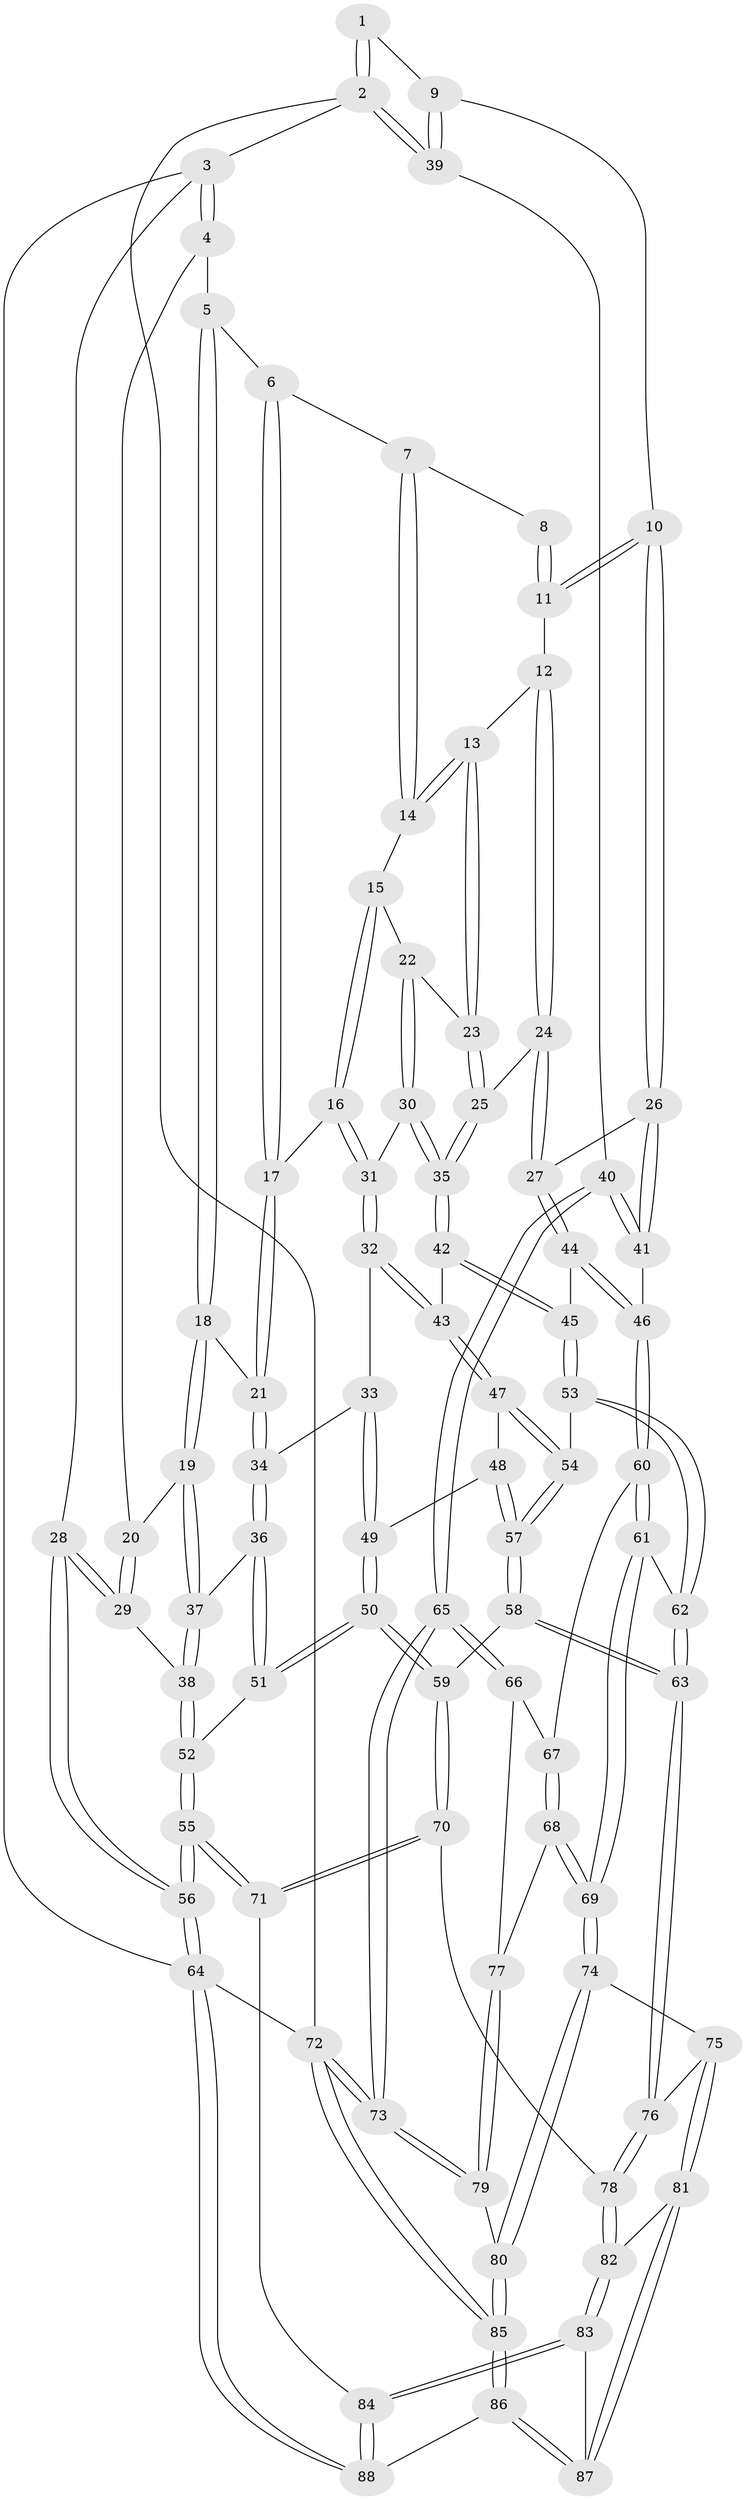 // Generated by graph-tools (version 1.1) at 2025/03/03/09/25 03:03:17]
// undirected, 88 vertices, 217 edges
graph export_dot {
graph [start="1"]
  node [color=gray90,style=filled];
  1 [pos="+0.8033402188157136+0"];
  2 [pos="+1+0"];
  3 [pos="+0+0"];
  4 [pos="+0.0931494940314947+0"];
  5 [pos="+0.19676658428992166+0"];
  6 [pos="+0.3163416170754925+0"];
  7 [pos="+0.39859848477495624+0"];
  8 [pos="+0.7041822471727365+0"];
  9 [pos="+0.9553442264487466+0.23578922297476354"];
  10 [pos="+0.8229347689734428+0.21740367147330034"];
  11 [pos="+0.7337921604914993+0.10752888605370092"];
  12 [pos="+0.6528353214334919+0.17103183781875078"];
  13 [pos="+0.6036420501183328+0.1881795714191486"];
  14 [pos="+0.4562528202806659+0.05357593555982693"];
  15 [pos="+0.46618508155612437+0.17024680231188066"];
  16 [pos="+0.4272916619042711+0.2378521670798656"];
  17 [pos="+0.3925016463697356+0.22295192401675712"];
  18 [pos="+0.22937252798439886+0.14537838817574805"];
  19 [pos="+0.16413378168678852+0.2664185896350731"];
  20 [pos="+0.07341802884524633+0.24623243135121306"];
  21 [pos="+0.2858648126134101+0.21891330853663116"];
  22 [pos="+0.548063954056396+0.23474158431484515"];
  23 [pos="+0.5643742920276763+0.23525403783743673"];
  24 [pos="+0.6605335732350365+0.3305277191284689"];
  25 [pos="+0.6056049220225759+0.3312054493904726"];
  26 [pos="+0.7501088971546185+0.32599748884452406"];
  27 [pos="+0.6696355792523919+0.33354006426106025"];
  28 [pos="+0+0.3457738899031691"];
  29 [pos="+0+0.3555709113898228"];
  30 [pos="+0.4562205584315615+0.3079090001539467"];
  31 [pos="+0.4371485669027945+0.31233670429807275"];
  32 [pos="+0.4292926226915451+0.32310565006409037"];
  33 [pos="+0.3709956318240922+0.3570357900940484"];
  34 [pos="+0.32933671425105293+0.3533723219306872"];
  35 [pos="+0.5903319859411046+0.3443409918849008"];
  36 [pos="+0.2538978152634186+0.40570375836588496"];
  37 [pos="+0.15421806195389376+0.3658147757274709"];
  38 [pos="+0.05668803742812513+0.4056262964560297"];
  39 [pos="+1+0.296831984368983"];
  40 [pos="+1+0.4018564731004733"];
  41 [pos="+0.7952011866801533+0.4458209088877115"];
  42 [pos="+0.5504805612037059+0.4349645099676424"];
  43 [pos="+0.5385973125362625+0.4363229162647659"];
  44 [pos="+0.6608279751609629+0.49249827182222694"];
  45 [pos="+0.6243163163751154+0.501884182264449"];
  46 [pos="+0.7568138154750368+0.5065935394320449"];
  47 [pos="+0.4694629287617903+0.4821238555012945"];
  48 [pos="+0.432790642826513+0.4903831187967789"];
  49 [pos="+0.4317516111428664+0.4901818157226639"];
  50 [pos="+0.2824526464349409+0.5899366634000245"];
  51 [pos="+0.2658159301078856+0.5582727608141514"];
  52 [pos="+0.09011144431923082+0.5053517734639179"];
  53 [pos="+0.6175050917375332+0.5175598818800531"];
  54 [pos="+0.5345256798787534+0.5601791239592692"];
  55 [pos="+0+0.8324155878771053"];
  56 [pos="+0+0.9492623515605662"];
  57 [pos="+0.49370387959827966+0.6473121242911886"];
  58 [pos="+0.4919100286262043+0.6716757173063769"];
  59 [pos="+0.28198949935072504+0.6376520871047695"];
  60 [pos="+0.7642521363171928+0.529772217227891"];
  61 [pos="+0.697108024845854+0.6653169016227571"];
  62 [pos="+0.6219532836413412+0.590132563881099"];
  63 [pos="+0.5013639848094011+0.6816904686402124"];
  64 [pos="+0+1"];
  65 [pos="+1+0.5728855305520024"];
  66 [pos="+0.9665298068127062+0.6216961054006966"];
  67 [pos="+0.7790216651371591+0.5411886358517286"];
  68 [pos="+0.8238494702293861+0.7171687393854186"];
  69 [pos="+0.7049073344600615+0.772291930383524"];
  70 [pos="+0.21910492464606426+0.736227815267805"];
  71 [pos="+0.09693125308147828+0.7926441390955548"];
  72 [pos="+1+1"];
  73 [pos="+1+0.8456124139073486"];
  74 [pos="+0.6989286142761891+0.7813655232809097"];
  75 [pos="+0.5841932146477773+0.7806460638134867"];
  76 [pos="+0.5096009320002832+0.6989973482638382"];
  77 [pos="+0.8462822591391332+0.7125878831031194"];
  78 [pos="+0.3511975702842783+0.8277555715678564"];
  79 [pos="+0.9422910347860198+0.8545613601671221"];
  80 [pos="+0.7706944474915889+0.9433315856420046"];
  81 [pos="+0.5337375435354286+0.8481577527173263"];
  82 [pos="+0.3685313454611496+0.852238233703195"];
  83 [pos="+0.3685157694068615+0.8860227288204332"];
  84 [pos="+0.3410892014161858+0.9835201252765844"];
  85 [pos="+0.7483708841825051+1"];
  86 [pos="+0.5463692338234061+1"];
  87 [pos="+0.5235908353846866+0.9734967363670474"];
  88 [pos="+0.3509135198692888+1"];
  1 -- 2;
  1 -- 2;
  1 -- 9;
  2 -- 3;
  2 -- 39;
  2 -- 39;
  2 -- 72;
  3 -- 4;
  3 -- 4;
  3 -- 28;
  3 -- 64;
  4 -- 5;
  4 -- 20;
  5 -- 6;
  5 -- 18;
  5 -- 18;
  6 -- 7;
  6 -- 17;
  6 -- 17;
  7 -- 8;
  7 -- 14;
  7 -- 14;
  8 -- 11;
  8 -- 11;
  9 -- 10;
  9 -- 39;
  9 -- 39;
  10 -- 11;
  10 -- 11;
  10 -- 26;
  10 -- 26;
  11 -- 12;
  12 -- 13;
  12 -- 24;
  12 -- 24;
  13 -- 14;
  13 -- 14;
  13 -- 23;
  13 -- 23;
  14 -- 15;
  15 -- 16;
  15 -- 16;
  15 -- 22;
  16 -- 17;
  16 -- 31;
  16 -- 31;
  17 -- 21;
  17 -- 21;
  18 -- 19;
  18 -- 19;
  18 -- 21;
  19 -- 20;
  19 -- 37;
  19 -- 37;
  20 -- 29;
  20 -- 29;
  21 -- 34;
  21 -- 34;
  22 -- 23;
  22 -- 30;
  22 -- 30;
  23 -- 25;
  23 -- 25;
  24 -- 25;
  24 -- 27;
  24 -- 27;
  25 -- 35;
  25 -- 35;
  26 -- 27;
  26 -- 41;
  26 -- 41;
  27 -- 44;
  27 -- 44;
  28 -- 29;
  28 -- 29;
  28 -- 56;
  28 -- 56;
  29 -- 38;
  30 -- 31;
  30 -- 35;
  30 -- 35;
  31 -- 32;
  31 -- 32;
  32 -- 33;
  32 -- 43;
  32 -- 43;
  33 -- 34;
  33 -- 49;
  33 -- 49;
  34 -- 36;
  34 -- 36;
  35 -- 42;
  35 -- 42;
  36 -- 37;
  36 -- 51;
  36 -- 51;
  37 -- 38;
  37 -- 38;
  38 -- 52;
  38 -- 52;
  39 -- 40;
  40 -- 41;
  40 -- 41;
  40 -- 65;
  40 -- 65;
  41 -- 46;
  42 -- 43;
  42 -- 45;
  42 -- 45;
  43 -- 47;
  43 -- 47;
  44 -- 45;
  44 -- 46;
  44 -- 46;
  45 -- 53;
  45 -- 53;
  46 -- 60;
  46 -- 60;
  47 -- 48;
  47 -- 54;
  47 -- 54;
  48 -- 49;
  48 -- 57;
  48 -- 57;
  49 -- 50;
  49 -- 50;
  50 -- 51;
  50 -- 51;
  50 -- 59;
  50 -- 59;
  51 -- 52;
  52 -- 55;
  52 -- 55;
  53 -- 54;
  53 -- 62;
  53 -- 62;
  54 -- 57;
  54 -- 57;
  55 -- 56;
  55 -- 56;
  55 -- 71;
  55 -- 71;
  56 -- 64;
  56 -- 64;
  57 -- 58;
  57 -- 58;
  58 -- 59;
  58 -- 63;
  58 -- 63;
  59 -- 70;
  59 -- 70;
  60 -- 61;
  60 -- 61;
  60 -- 67;
  61 -- 62;
  61 -- 69;
  61 -- 69;
  62 -- 63;
  62 -- 63;
  63 -- 76;
  63 -- 76;
  64 -- 88;
  64 -- 88;
  64 -- 72;
  65 -- 66;
  65 -- 66;
  65 -- 73;
  65 -- 73;
  66 -- 67;
  66 -- 77;
  67 -- 68;
  67 -- 68;
  68 -- 69;
  68 -- 69;
  68 -- 77;
  69 -- 74;
  69 -- 74;
  70 -- 71;
  70 -- 71;
  70 -- 78;
  71 -- 84;
  72 -- 73;
  72 -- 73;
  72 -- 85;
  72 -- 85;
  73 -- 79;
  73 -- 79;
  74 -- 75;
  74 -- 80;
  74 -- 80;
  75 -- 76;
  75 -- 81;
  75 -- 81;
  76 -- 78;
  76 -- 78;
  77 -- 79;
  77 -- 79;
  78 -- 82;
  78 -- 82;
  79 -- 80;
  80 -- 85;
  80 -- 85;
  81 -- 82;
  81 -- 87;
  81 -- 87;
  82 -- 83;
  82 -- 83;
  83 -- 84;
  83 -- 84;
  83 -- 87;
  84 -- 88;
  84 -- 88;
  85 -- 86;
  85 -- 86;
  86 -- 87;
  86 -- 87;
  86 -- 88;
}
